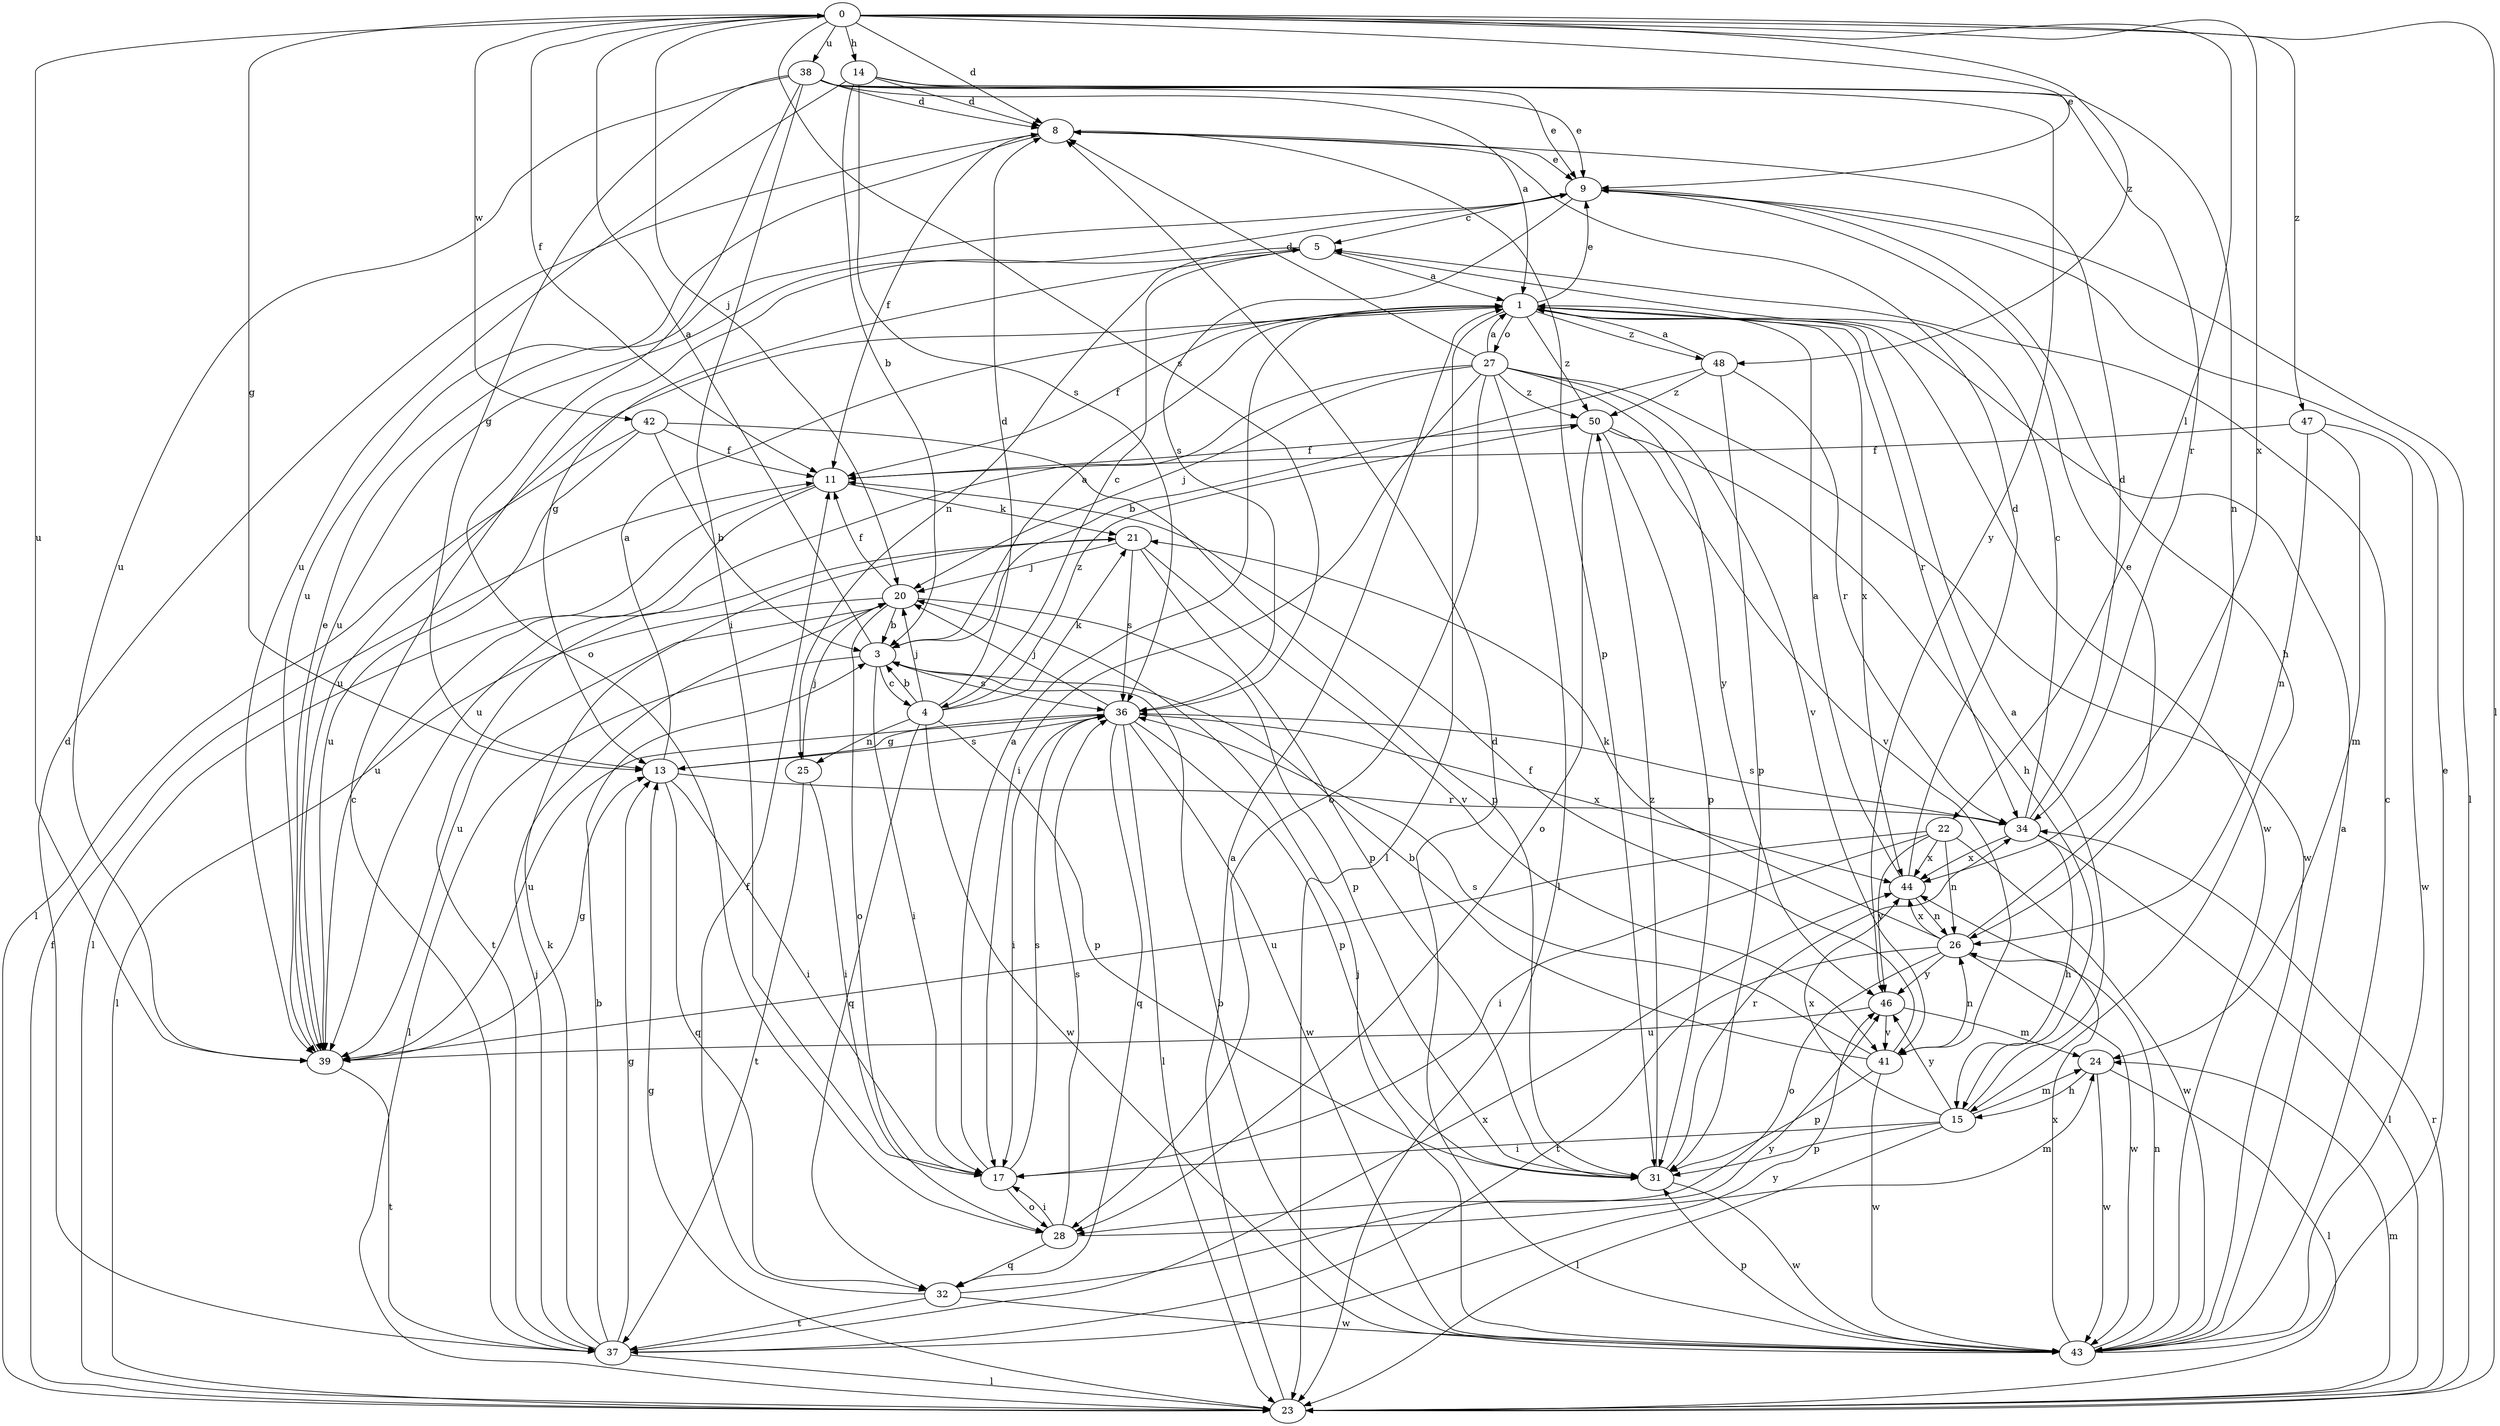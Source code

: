 strict digraph  {
0;
1;
3;
4;
5;
8;
9;
11;
13;
14;
15;
17;
20;
21;
22;
23;
24;
25;
26;
27;
28;
31;
32;
34;
36;
37;
38;
39;
41;
42;
43;
44;
46;
47;
48;
50;
0 -> 8  [label=d];
0 -> 9  [label=e];
0 -> 11  [label=f];
0 -> 13  [label=g];
0 -> 14  [label=h];
0 -> 20  [label=j];
0 -> 22  [label=l];
0 -> 23  [label=l];
0 -> 36  [label=s];
0 -> 38  [label=u];
0 -> 39  [label=u];
0 -> 42  [label=w];
0 -> 44  [label=x];
0 -> 47  [label=z];
0 -> 48  [label=z];
1 -> 9  [label=e];
1 -> 11  [label=f];
1 -> 23  [label=l];
1 -> 27  [label=o];
1 -> 34  [label=r];
1 -> 39  [label=u];
1 -> 43  [label=w];
1 -> 44  [label=x];
1 -> 48  [label=z];
1 -> 50  [label=z];
3 -> 0  [label=a];
3 -> 1  [label=a];
3 -> 4  [label=c];
3 -> 17  [label=i];
3 -> 23  [label=l];
3 -> 36  [label=s];
4 -> 3  [label=b];
4 -> 8  [label=d];
4 -> 20  [label=j];
4 -> 21  [label=k];
4 -> 25  [label=n];
4 -> 31  [label=p];
4 -> 32  [label=q];
4 -> 43  [label=w];
4 -> 50  [label=z];
5 -> 1  [label=a];
5 -> 4  [label=c];
5 -> 13  [label=g];
5 -> 25  [label=n];
8 -> 9  [label=e];
8 -> 11  [label=f];
8 -> 31  [label=p];
8 -> 39  [label=u];
9 -> 5  [label=c];
9 -> 15  [label=h];
9 -> 23  [label=l];
9 -> 36  [label=s];
9 -> 39  [label=u];
11 -> 21  [label=k];
11 -> 23  [label=l];
11 -> 39  [label=u];
13 -> 1  [label=a];
13 -> 17  [label=i];
13 -> 32  [label=q];
13 -> 34  [label=r];
13 -> 36  [label=s];
14 -> 3  [label=b];
14 -> 8  [label=d];
14 -> 9  [label=e];
14 -> 26  [label=n];
14 -> 36  [label=s];
14 -> 39  [label=u];
15 -> 1  [label=a];
15 -> 17  [label=i];
15 -> 23  [label=l];
15 -> 24  [label=m];
15 -> 31  [label=p];
15 -> 44  [label=x];
15 -> 46  [label=y];
17 -> 1  [label=a];
17 -> 28  [label=o];
17 -> 36  [label=s];
20 -> 3  [label=b];
20 -> 11  [label=f];
20 -> 23  [label=l];
20 -> 28  [label=o];
20 -> 31  [label=p];
20 -> 39  [label=u];
21 -> 20  [label=j];
21 -> 31  [label=p];
21 -> 36  [label=s];
21 -> 37  [label=t];
21 -> 41  [label=v];
22 -> 17  [label=i];
22 -> 26  [label=n];
22 -> 39  [label=u];
22 -> 43  [label=w];
22 -> 44  [label=x];
22 -> 46  [label=y];
23 -> 1  [label=a];
23 -> 11  [label=f];
23 -> 13  [label=g];
23 -> 24  [label=m];
23 -> 34  [label=r];
24 -> 15  [label=h];
24 -> 23  [label=l];
24 -> 43  [label=w];
25 -> 17  [label=i];
25 -> 20  [label=j];
25 -> 37  [label=t];
26 -> 9  [label=e];
26 -> 21  [label=k];
26 -> 28  [label=o];
26 -> 37  [label=t];
26 -> 43  [label=w];
26 -> 44  [label=x];
26 -> 46  [label=y];
27 -> 1  [label=a];
27 -> 8  [label=d];
27 -> 17  [label=i];
27 -> 20  [label=j];
27 -> 23  [label=l];
27 -> 28  [label=o];
27 -> 39  [label=u];
27 -> 41  [label=v];
27 -> 43  [label=w];
27 -> 46  [label=y];
27 -> 50  [label=z];
28 -> 17  [label=i];
28 -> 24  [label=m];
28 -> 32  [label=q];
28 -> 36  [label=s];
31 -> 34  [label=r];
31 -> 43  [label=w];
31 -> 50  [label=z];
32 -> 11  [label=f];
32 -> 37  [label=t];
32 -> 43  [label=w];
32 -> 46  [label=y];
34 -> 5  [label=c];
34 -> 8  [label=d];
34 -> 15  [label=h];
34 -> 23  [label=l];
34 -> 36  [label=s];
34 -> 44  [label=x];
36 -> 13  [label=g];
36 -> 17  [label=i];
36 -> 20  [label=j];
36 -> 23  [label=l];
36 -> 31  [label=p];
36 -> 32  [label=q];
36 -> 39  [label=u];
36 -> 43  [label=w];
36 -> 44  [label=x];
37 -> 3  [label=b];
37 -> 5  [label=c];
37 -> 8  [label=d];
37 -> 13  [label=g];
37 -> 20  [label=j];
37 -> 21  [label=k];
37 -> 23  [label=l];
37 -> 44  [label=x];
37 -> 46  [label=y];
38 -> 1  [label=a];
38 -> 8  [label=d];
38 -> 9  [label=e];
38 -> 13  [label=g];
38 -> 17  [label=i];
38 -> 28  [label=o];
38 -> 34  [label=r];
38 -> 39  [label=u];
38 -> 46  [label=y];
39 -> 9  [label=e];
39 -> 13  [label=g];
39 -> 37  [label=t];
41 -> 3  [label=b];
41 -> 11  [label=f];
41 -> 26  [label=n];
41 -> 31  [label=p];
41 -> 36  [label=s];
41 -> 43  [label=w];
42 -> 3  [label=b];
42 -> 11  [label=f];
42 -> 23  [label=l];
42 -> 31  [label=p];
42 -> 39  [label=u];
43 -> 1  [label=a];
43 -> 3  [label=b];
43 -> 5  [label=c];
43 -> 8  [label=d];
43 -> 9  [label=e];
43 -> 20  [label=j];
43 -> 26  [label=n];
43 -> 31  [label=p];
43 -> 44  [label=x];
44 -> 1  [label=a];
44 -> 8  [label=d];
44 -> 26  [label=n];
46 -> 24  [label=m];
46 -> 39  [label=u];
46 -> 41  [label=v];
47 -> 11  [label=f];
47 -> 24  [label=m];
47 -> 26  [label=n];
47 -> 43  [label=w];
48 -> 1  [label=a];
48 -> 3  [label=b];
48 -> 31  [label=p];
48 -> 34  [label=r];
48 -> 50  [label=z];
50 -> 11  [label=f];
50 -> 15  [label=h];
50 -> 28  [label=o];
50 -> 31  [label=p];
50 -> 41  [label=v];
}
